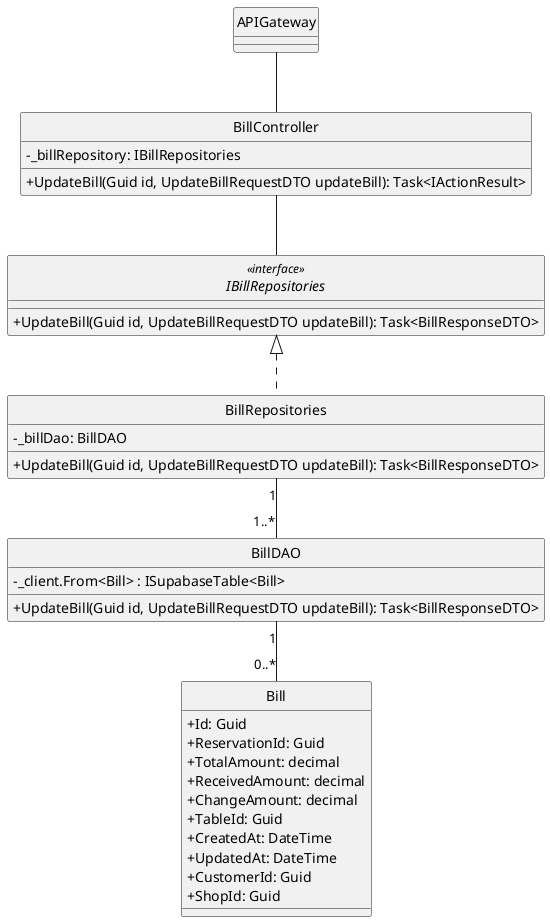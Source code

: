 @startuml
hide circle
skinparam classAttributeIconSize 0

class APIGateway {
}

class BillController {
    - _billRepository: IBillRepositories
    + UpdateBill(Guid id, UpdateBillRequestDTO updateBill): Task<IActionResult> 
}

interface IBillRepositories<<interface>> {
    + UpdateBill(Guid id, UpdateBillRequestDTO updateBill): Task<BillResponseDTO>
}

class BillRepositories {
    - _billDao: BillDAO
    + UpdateBill(Guid id, UpdateBillRequestDTO updateBill): Task<BillResponseDTO>

}

class BillDAO {
    - _client.From<Bill> : ISupabaseTable<Bill>
    + UpdateBill(Guid id, UpdateBillRequestDTO updateBill): Task<BillResponseDTO>
}

class Bill {
    + Id: Guid
    + ReservationId: Guid
    + TotalAmount: decimal
    + ReceivedAmount: decimal
    + ChangeAmount: decimal
    + TableId: Guid
    + CreatedAt: DateTime
    + UpdatedAt: DateTime
    + CustomerId: Guid
    + ShopId: Guid
}

APIGateway -- BillController
BillController -- IBillRepositories
IBillRepositories <|.. BillRepositories
BillRepositories "1" -- "1..*" BillDAO
BillDAO "1" -- "0..*" Bill

@enduml
